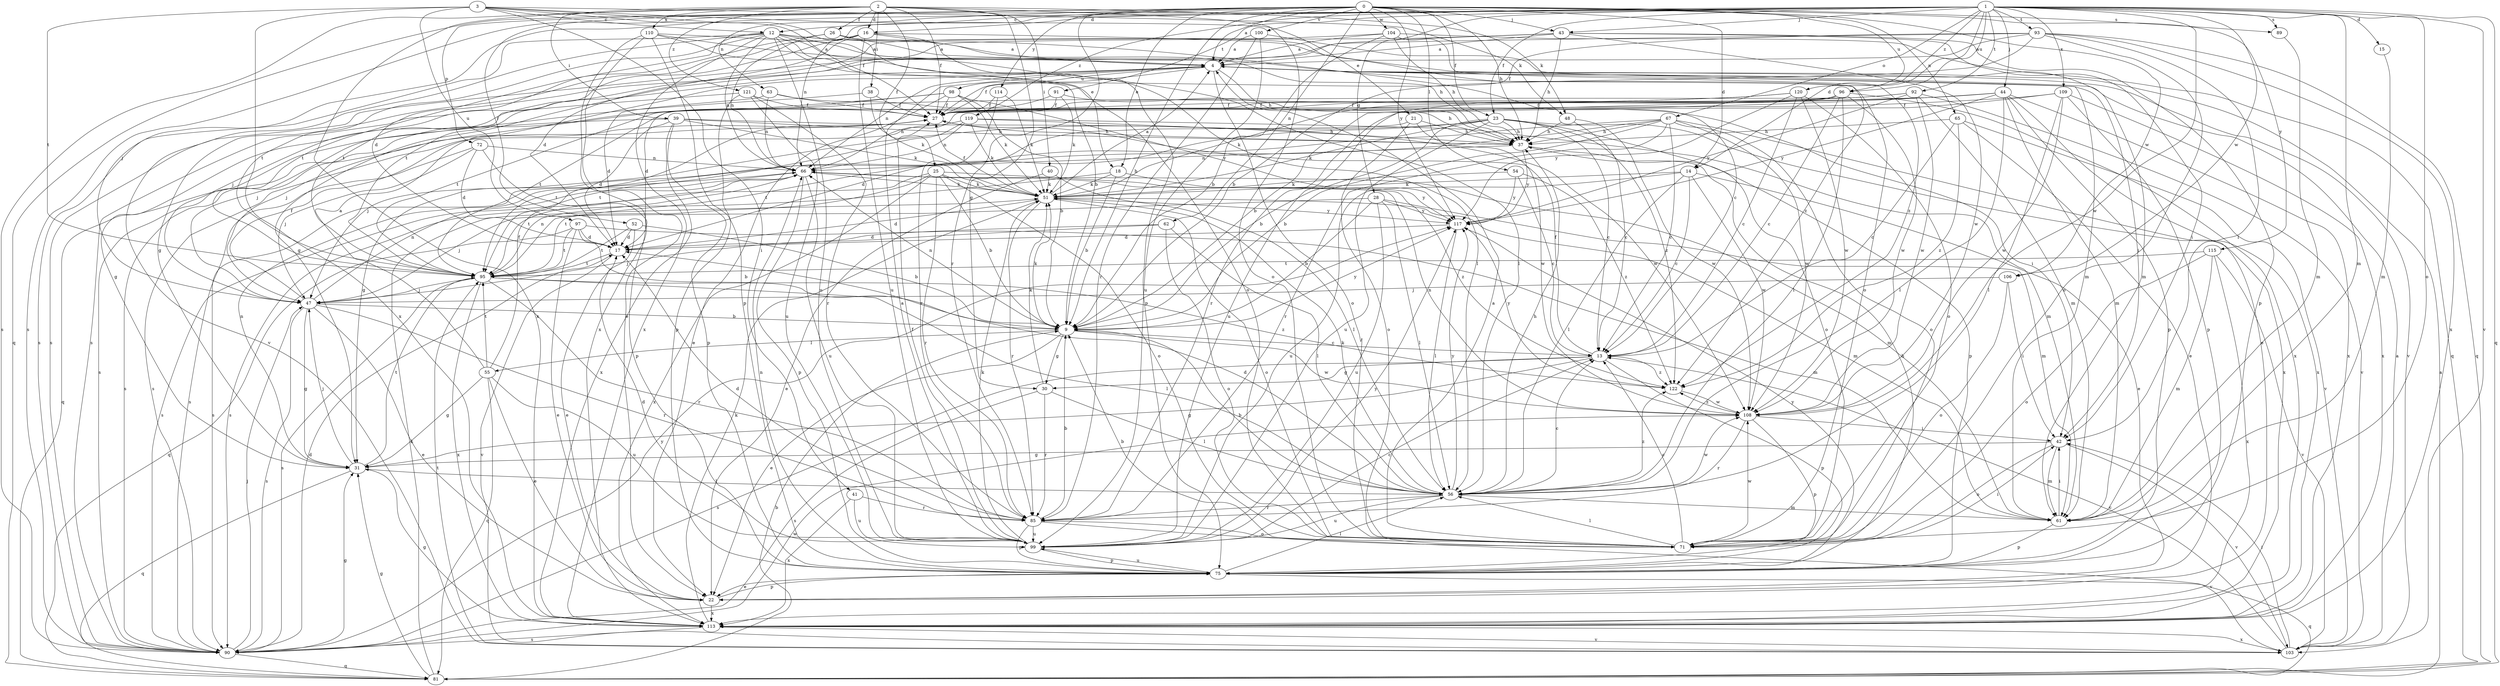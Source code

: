 strict digraph  {
0;
1;
2;
3;
4;
9;
12;
13;
14;
15;
16;
17;
18;
21;
22;
23;
25;
26;
27;
28;
30;
31;
37;
38;
39;
40;
41;
42;
43;
44;
47;
48;
51;
52;
54;
55;
56;
61;
62;
63;
65;
66;
67;
71;
72;
75;
81;
85;
89;
90;
91;
92;
93;
95;
96;
97;
98;
99;
100;
103;
104;
106;
108;
109;
110;
113;
114;
115;
117;
119;
120;
121;
122;
0 -> 4  [label=a];
0 -> 9  [label=b];
0 -> 12  [label=c];
0 -> 14  [label=d];
0 -> 18  [label=e];
0 -> 23  [label=f];
0 -> 37  [label=h];
0 -> 43  [label=j];
0 -> 52  [label=l];
0 -> 54  [label=l];
0 -> 62  [label=n];
0 -> 63  [label=n];
0 -> 65  [label=n];
0 -> 72  [label=p];
0 -> 81  [label=q];
0 -> 85  [label=r];
0 -> 89  [label=s];
0 -> 96  [label=u];
0 -> 100  [label=v];
0 -> 104  [label=w];
0 -> 106  [label=w];
0 -> 114  [label=y];
0 -> 115  [label=y];
0 -> 117  [label=y];
1 -> 14  [label=d];
1 -> 15  [label=d];
1 -> 16  [label=d];
1 -> 23  [label=f];
1 -> 28  [label=g];
1 -> 43  [label=j];
1 -> 44  [label=j];
1 -> 47  [label=j];
1 -> 61  [label=m];
1 -> 66  [label=n];
1 -> 67  [label=o];
1 -> 71  [label=o];
1 -> 81  [label=q];
1 -> 89  [label=s];
1 -> 90  [label=s];
1 -> 91  [label=t];
1 -> 92  [label=t];
1 -> 93  [label=t];
1 -> 96  [label=u];
1 -> 103  [label=v];
1 -> 106  [label=w];
1 -> 108  [label=w];
1 -> 109  [label=x];
1 -> 119  [label=z];
1 -> 120  [label=z];
2 -> 16  [label=d];
2 -> 25  [label=f];
2 -> 26  [label=f];
2 -> 27  [label=f];
2 -> 30  [label=g];
2 -> 38  [label=i];
2 -> 39  [label=i];
2 -> 40  [label=i];
2 -> 48  [label=k];
2 -> 71  [label=o];
2 -> 90  [label=s];
2 -> 110  [label=x];
2 -> 113  [label=x];
2 -> 121  [label=z];
3 -> 12  [label=c];
3 -> 18  [label=e];
3 -> 21  [label=e];
3 -> 27  [label=f];
3 -> 41  [label=i];
3 -> 48  [label=k];
3 -> 95  [label=t];
3 -> 97  [label=u];
3 -> 113  [label=x];
4 -> 27  [label=f];
4 -> 37  [label=h];
4 -> 42  [label=i];
4 -> 47  [label=j];
4 -> 66  [label=n];
4 -> 71  [label=o];
4 -> 98  [label=u];
4 -> 103  [label=v];
9 -> 13  [label=c];
9 -> 22  [label=e];
9 -> 30  [label=g];
9 -> 51  [label=k];
9 -> 55  [label=l];
9 -> 66  [label=n];
9 -> 108  [label=w];
9 -> 117  [label=y];
12 -> 4  [label=a];
12 -> 9  [label=b];
12 -> 13  [label=c];
12 -> 17  [label=d];
12 -> 37  [label=h];
12 -> 56  [label=l];
12 -> 66  [label=n];
12 -> 71  [label=o];
12 -> 90  [label=s];
12 -> 95  [label=t];
12 -> 99  [label=u];
12 -> 103  [label=v];
12 -> 113  [label=x];
13 -> 27  [label=f];
13 -> 30  [label=g];
13 -> 31  [label=g];
13 -> 75  [label=p];
13 -> 90  [label=s];
13 -> 122  [label=z];
14 -> 13  [label=c];
14 -> 22  [label=e];
14 -> 51  [label=k];
14 -> 56  [label=l];
14 -> 99  [label=u];
14 -> 108  [label=w];
15 -> 61  [label=m];
16 -> 4  [label=a];
16 -> 17  [label=d];
16 -> 31  [label=g];
16 -> 71  [label=o];
16 -> 75  [label=p];
16 -> 95  [label=t];
16 -> 99  [label=u];
17 -> 95  [label=t];
17 -> 103  [label=v];
18 -> 9  [label=b];
18 -> 51  [label=k];
18 -> 90  [label=s];
18 -> 117  [label=y];
21 -> 37  [label=h];
21 -> 71  [label=o];
21 -> 95  [label=t];
21 -> 108  [label=w];
22 -> 75  [label=p];
22 -> 113  [label=x];
23 -> 9  [label=b];
23 -> 13  [label=c];
23 -> 17  [label=d];
23 -> 37  [label=h];
23 -> 47  [label=j];
23 -> 51  [label=k];
23 -> 71  [label=o];
23 -> 99  [label=u];
23 -> 113  [label=x];
23 -> 122  [label=z];
25 -> 9  [label=b];
25 -> 51  [label=k];
25 -> 71  [label=o];
25 -> 85  [label=r];
25 -> 90  [label=s];
25 -> 95  [label=t];
25 -> 113  [label=x];
25 -> 122  [label=z];
26 -> 4  [label=a];
26 -> 61  [label=m];
26 -> 66  [label=n];
26 -> 95  [label=t];
27 -> 37  [label=h];
27 -> 90  [label=s];
28 -> 9  [label=b];
28 -> 47  [label=j];
28 -> 56  [label=l];
28 -> 61  [label=m];
28 -> 99  [label=u];
28 -> 117  [label=y];
30 -> 51  [label=k];
30 -> 56  [label=l];
30 -> 85  [label=r];
30 -> 90  [label=s];
31 -> 47  [label=j];
31 -> 56  [label=l];
31 -> 66  [label=n];
31 -> 81  [label=q];
31 -> 95  [label=t];
37 -> 66  [label=n];
37 -> 75  [label=p];
37 -> 117  [label=y];
38 -> 27  [label=f];
38 -> 47  [label=j];
38 -> 51  [label=k];
39 -> 17  [label=d];
39 -> 37  [label=h];
39 -> 51  [label=k];
39 -> 75  [label=p];
39 -> 81  [label=q];
39 -> 108  [label=w];
39 -> 113  [label=x];
40 -> 22  [label=e];
40 -> 51  [label=k];
40 -> 56  [label=l];
41 -> 85  [label=r];
41 -> 99  [label=u];
41 -> 113  [label=x];
42 -> 31  [label=g];
42 -> 61  [label=m];
42 -> 71  [label=o];
42 -> 103  [label=v];
43 -> 4  [label=a];
43 -> 31  [label=g];
43 -> 37  [label=h];
43 -> 42  [label=i];
43 -> 75  [label=p];
43 -> 90  [label=s];
43 -> 108  [label=w];
44 -> 9  [label=b];
44 -> 22  [label=e];
44 -> 27  [label=f];
44 -> 56  [label=l];
44 -> 61  [label=m];
44 -> 75  [label=p];
44 -> 85  [label=r];
44 -> 113  [label=x];
44 -> 117  [label=y];
47 -> 9  [label=b];
47 -> 22  [label=e];
47 -> 27  [label=f];
47 -> 31  [label=g];
47 -> 66  [label=n];
47 -> 85  [label=r];
47 -> 90  [label=s];
48 -> 13  [label=c];
48 -> 37  [label=h];
48 -> 108  [label=w];
51 -> 4  [label=a];
51 -> 17  [label=d];
51 -> 27  [label=f];
51 -> 61  [label=m];
51 -> 71  [label=o];
51 -> 85  [label=r];
51 -> 117  [label=y];
52 -> 9  [label=b];
52 -> 17  [label=d];
52 -> 22  [label=e];
52 -> 95  [label=t];
54 -> 13  [label=c];
54 -> 51  [label=k];
54 -> 117  [label=y];
54 -> 122  [label=z];
55 -> 4  [label=a];
55 -> 22  [label=e];
55 -> 27  [label=f];
55 -> 31  [label=g];
55 -> 81  [label=q];
55 -> 95  [label=t];
55 -> 99  [label=u];
56 -> 9  [label=b];
56 -> 13  [label=c];
56 -> 17  [label=d];
56 -> 37  [label=h];
56 -> 51  [label=k];
56 -> 61  [label=m];
56 -> 85  [label=r];
56 -> 99  [label=u];
56 -> 108  [label=w];
56 -> 117  [label=y];
56 -> 122  [label=z];
61 -> 42  [label=i];
61 -> 75  [label=p];
62 -> 17  [label=d];
62 -> 47  [label=j];
62 -> 56  [label=l];
62 -> 71  [label=o];
63 -> 17  [label=d];
63 -> 27  [label=f];
63 -> 37  [label=h];
63 -> 66  [label=n];
65 -> 13  [label=c];
65 -> 22  [label=e];
65 -> 37  [label=h];
65 -> 103  [label=v];
65 -> 122  [label=z];
66 -> 51  [label=k];
66 -> 61  [label=m];
66 -> 75  [label=p];
66 -> 90  [label=s];
66 -> 95  [label=t];
66 -> 99  [label=u];
67 -> 9  [label=b];
67 -> 13  [label=c];
67 -> 31  [label=g];
67 -> 37  [label=h];
67 -> 71  [label=o];
67 -> 85  [label=r];
67 -> 95  [label=t];
67 -> 108  [label=w];
67 -> 113  [label=x];
71 -> 4  [label=a];
71 -> 9  [label=b];
71 -> 13  [label=c];
71 -> 42  [label=i];
71 -> 56  [label=l];
71 -> 108  [label=w];
72 -> 17  [label=d];
72 -> 47  [label=j];
72 -> 66  [label=n];
72 -> 75  [label=p];
72 -> 90  [label=s];
75 -> 22  [label=e];
75 -> 37  [label=h];
75 -> 56  [label=l];
75 -> 66  [label=n];
75 -> 81  [label=q];
75 -> 99  [label=u];
75 -> 117  [label=y];
81 -> 4  [label=a];
81 -> 9  [label=b];
81 -> 31  [label=g];
81 -> 51  [label=k];
85 -> 9  [label=b];
85 -> 17  [label=d];
85 -> 71  [label=o];
85 -> 75  [label=p];
85 -> 99  [label=u];
85 -> 103  [label=v];
89 -> 61  [label=m];
90 -> 17  [label=d];
90 -> 31  [label=g];
90 -> 47  [label=j];
90 -> 81  [label=q];
90 -> 108  [label=w];
90 -> 117  [label=y];
91 -> 27  [label=f];
91 -> 42  [label=i];
91 -> 51  [label=k];
91 -> 95  [label=t];
92 -> 27  [label=f];
92 -> 61  [label=m];
92 -> 95  [label=t];
92 -> 103  [label=v];
92 -> 108  [label=w];
92 -> 117  [label=y];
93 -> 4  [label=a];
93 -> 9  [label=b];
93 -> 27  [label=f];
93 -> 42  [label=i];
93 -> 71  [label=o];
93 -> 81  [label=q];
93 -> 90  [label=s];
93 -> 113  [label=x];
95 -> 47  [label=j];
95 -> 56  [label=l];
95 -> 66  [label=n];
95 -> 85  [label=r];
95 -> 90  [label=s];
95 -> 113  [label=x];
95 -> 122  [label=z];
96 -> 13  [label=c];
96 -> 27  [label=f];
96 -> 51  [label=k];
96 -> 56  [label=l];
96 -> 99  [label=u];
96 -> 108  [label=w];
96 -> 113  [label=x];
97 -> 9  [label=b];
97 -> 17  [label=d];
97 -> 22  [label=e];
97 -> 61  [label=m];
97 -> 81  [label=q];
97 -> 95  [label=t];
98 -> 9  [label=b];
98 -> 17  [label=d];
98 -> 22  [label=e];
98 -> 27  [label=f];
98 -> 47  [label=j];
98 -> 51  [label=k];
98 -> 117  [label=y];
99 -> 4  [label=a];
99 -> 13  [label=c];
99 -> 17  [label=d];
99 -> 27  [label=f];
99 -> 51  [label=k];
99 -> 75  [label=p];
99 -> 117  [label=y];
100 -> 4  [label=a];
100 -> 61  [label=m];
100 -> 85  [label=r];
100 -> 99  [label=u];
103 -> 4  [label=a];
103 -> 13  [label=c];
103 -> 42  [label=i];
103 -> 95  [label=t];
103 -> 113  [label=x];
104 -> 4  [label=a];
104 -> 9  [label=b];
104 -> 37  [label=h];
104 -> 81  [label=q];
104 -> 95  [label=t];
104 -> 122  [label=z];
106 -> 42  [label=i];
106 -> 47  [label=j];
106 -> 71  [label=o];
108 -> 42  [label=i];
108 -> 66  [label=n];
108 -> 75  [label=p];
108 -> 85  [label=r];
108 -> 122  [label=z];
109 -> 27  [label=f];
109 -> 56  [label=l];
109 -> 66  [label=n];
109 -> 75  [label=p];
109 -> 108  [label=w];
109 -> 113  [label=x];
110 -> 4  [label=a];
110 -> 22  [label=e];
110 -> 56  [label=l];
110 -> 75  [label=p];
110 -> 113  [label=x];
110 -> 122  [label=z];
113 -> 31  [label=g];
113 -> 51  [label=k];
113 -> 90  [label=s];
113 -> 103  [label=v];
114 -> 27  [label=f];
114 -> 51  [label=k];
114 -> 85  [label=r];
115 -> 61  [label=m];
115 -> 71  [label=o];
115 -> 95  [label=t];
115 -> 103  [label=v];
115 -> 113  [label=x];
117 -> 17  [label=d];
117 -> 56  [label=l];
119 -> 37  [label=h];
119 -> 51  [label=k];
119 -> 61  [label=m];
119 -> 66  [label=n];
119 -> 90  [label=s];
119 -> 95  [label=t];
120 -> 13  [label=c];
120 -> 27  [label=f];
120 -> 71  [label=o];
120 -> 90  [label=s];
120 -> 108  [label=w];
120 -> 117  [label=y];
121 -> 27  [label=f];
121 -> 31  [label=g];
121 -> 75  [label=p];
121 -> 85  [label=r];
121 -> 99  [label=u];
122 -> 108  [label=w];
122 -> 117  [label=y];
}
